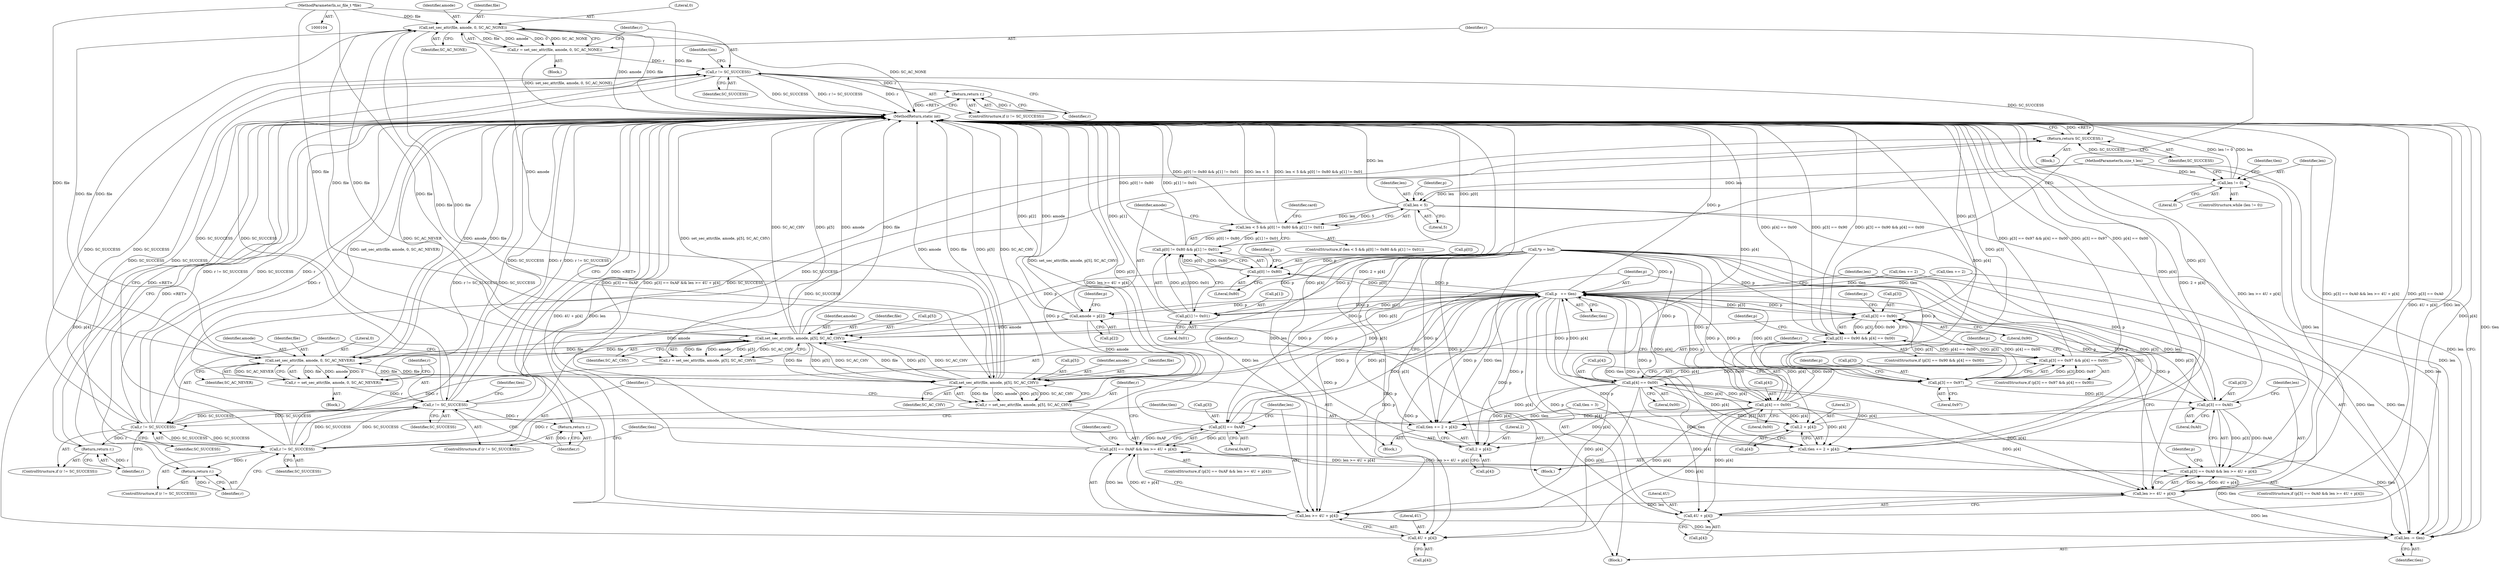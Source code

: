 digraph "1_OpenSC_8fe377e93b4b56060e5bbfb6f3142ceaeca744fa_0@pointer" {
"1000106" [label="(MethodParameterIn,sc_file_t *file)"];
"1000170" [label="(Call,set_sec_attr(file, amode, 0, SC_AC_NONE))"];
"1000168" [label="(Call,r = set_sec_attr(file, amode, 0, SC_AC_NONE))"];
"1000176" [label="(Call,r != SC_SUCCESS)"];
"1000179" [label="(Return,return r;)"];
"1000207" [label="(Call,r != SC_SUCCESS)"];
"1000210" [label="(Return,return r;)"];
"1000242" [label="(Call,r != SC_SUCCESS)"];
"1000245" [label="(Return,return r;)"];
"1000281" [label="(Call,r != SC_SUCCESS)"];
"1000284" [label="(Return,return r;)"];
"1000309" [label="(Return,return SC_SUCCESS;)"];
"1000201" [label="(Call,set_sec_attr(file, amode, 0, SC_AC_NEVER))"];
"1000199" [label="(Call,r = set_sec_attr(file, amode, 0, SC_AC_NEVER))"];
"1000234" [label="(Call,set_sec_attr(file, amode, p[5], SC_AC_CHV))"];
"1000232" [label="(Call,r = set_sec_attr(file, amode, p[5], SC_AC_CHV))"];
"1000273" [label="(Call,set_sec_attr(file, amode, p[5], SC_AC_CHV))"];
"1000271" [label="(Call,r = set_sec_attr(file, amode, p[5], SC_AC_CHV))"];
"1000303" [label="(Call,p   += tlen)"];
"1000130" [label="(Call,p[0] != 0x80)"];
"1000129" [label="(Call,p[0] != 0x80 && p[1] != 0x01)"];
"1000125" [label="(Call,len < 5 && p[0] != 0x80 && p[1] != 0x01)"];
"1000135" [label="(Call,p[1] != 0x01)"];
"1000149" [label="(Call,amode = p[2])"];
"1000156" [label="(Call,p[3] == 0x90)"];
"1000155" [label="(Call,p[3] == 0x90 && p[4] == 0x00)"];
"1000186" [label="(Call,p[3] == 0x97 && p[4] == 0x00)"];
"1000187" [label="(Call,p[3] == 0x97)"];
"1000218" [label="(Call,p[3] == 0xA0)"];
"1000217" [label="(Call,p[3] == 0xA0 && len >= 4U + p[4])"];
"1000256" [label="(Call,p[3] == 0xAF && len >= 4U + p[4])"];
"1000257" [label="(Call,p[3] == 0xAF)"];
"1000161" [label="(Call,p[4] == 0x00)"];
"1000192" [label="(Call,p[4] == 0x00)"];
"1000223" [label="(Call,len >= 4U + p[4])"];
"1000262" [label="(Call,len >= 4U + p[4])"];
"1000306" [label="(Call,len -= tlen)"];
"1000115" [label="(Call,len != 0)"];
"1000126" [label="(Call,len < 5)"];
"1000225" [label="(Call,4U + p[4])"];
"1000247" [label="(Call,tlen += 2 + p[4])"];
"1000249" [label="(Call,2 + p[4])"];
"1000264" [label="(Call,4U + p[4])"];
"1000286" [label="(Call,tlen += 2 + p[4])"];
"1000288" [label="(Call,2 + p[4])"];
"1000204" [label="(Literal,0)"];
"1000276" [label="(Call,p[5])"];
"1000225" [label="(Call,4U + p[4])"];
"1000172" [label="(Identifier,amode)"];
"1000281" [label="(Call,r != SC_SUCCESS)"];
"1000178" [label="(Identifier,SC_SUCCESS)"];
"1000132" [label="(Identifier,p)"];
"1000234" [label="(Call,set_sec_attr(file, amode, p[5], SC_AC_CHV))"];
"1000130" [label="(Call,p[0] != 0x80)"];
"1000180" [label="(Identifier,r)"];
"1000251" [label="(Call,p[4])"];
"1000162" [label="(Call,p[4])"];
"1000248" [label="(Identifier,tlen)"];
"1000196" [label="(Literal,0x00)"];
"1000242" [label="(Call,r != SC_SUCCESS)"];
"1000271" [label="(Call,r = set_sec_attr(file, amode, p[5], SC_AC_CHV))"];
"1000175" [label="(ControlStructure,if (r != SC_SUCCESS))"];
"1000194" [label="(Identifier,p)"];
"1000131" [label="(Call,p[0])"];
"1000176" [label="(Call,r != SC_SUCCESS)"];
"1000219" [label="(Call,p[3])"];
"1000137" [label="(Identifier,p)"];
"1000263" [label="(Identifier,len)"];
"1000116" [label="(Identifier,len)"];
"1000122" [label="(Identifier,tlen)"];
"1000150" [label="(Identifier,amode)"];
"1000280" [label="(ControlStructure,if (r != SC_SUCCESS))"];
"1000212" [label="(Call,tlen += 2)"];
"1000188" [label="(Call,p[3])"];
"1000181" [label="(Call,tlen += 2)"];
"1000311" [label="(MethodReturn,static int)"];
"1000262" [label="(Call,len >= 4U + p[4])"];
"1000256" [label="(Call,p[3] == 0xAF && len >= 4U + p[4])"];
"1000226" [label="(Literal,4U)"];
"1000275" [label="(Identifier,amode)"];
"1000285" [label="(Identifier,r)"];
"1000154" [label="(ControlStructure,if (p[3] == 0x90 && p[4] == 0x00))"];
"1000224" [label="(Identifier,len)"];
"1000182" [label="(Identifier,tlen)"];
"1000246" [label="(Identifier,r)"];
"1000243" [label="(Identifier,r)"];
"1000165" [label="(Literal,0x00)"];
"1000240" [label="(Identifier,SC_AC_CHV)"];
"1000309" [label="(Return,return SC_SUCCESS;)"];
"1000247" [label="(Call,tlen += 2 + p[4])"];
"1000207" [label="(Call,r != SC_SUCCESS)"];
"1000279" [label="(Identifier,SC_AC_CHV)"];
"1000222" [label="(Literal,0xA0)"];
"1000289" [label="(Literal,2)"];
"1000121" [label="(Call,tlen = 3)"];
"1000193" [label="(Call,p[4])"];
"1000126" [label="(Call,len < 5)"];
"1000151" [label="(Call,p[2])"];
"1000216" [label="(ControlStructure,if (p[3] == 0xA0 && len >= 4U + p[4]))"];
"1000106" [label="(MethodParameterIn,sc_file_t *file)"];
"1000177" [label="(Identifier,r)"];
"1000168" [label="(Call,r = set_sec_attr(file, amode, 0, SC_AC_NONE))"];
"1000115" [label="(Call,len != 0)"];
"1000220" [label="(Identifier,p)"];
"1000161" [label="(Call,p[4] == 0x00)"];
"1000304" [label="(Identifier,p)"];
"1000286" [label="(Call,tlen += 2 + p[4])"];
"1000156" [label="(Call,p[3] == 0x90)"];
"1000111" [label="(Call,*p = buf)"];
"1000269" [label="(Block,)"];
"1000273" [label="(Call,set_sec_attr(file, amode, p[5], SC_AC_CHV))"];
"1000227" [label="(Call,p[4])"];
"1000149" [label="(Call,amode = p[2])"];
"1000139" [label="(Literal,0x01)"];
"1000163" [label="(Identifier,p)"];
"1000155" [label="(Call,p[3] == 0x90 && p[4] == 0x00)"];
"1000108" [label="(MethodParameterIn,size_t len)"];
"1000203" [label="(Identifier,amode)"];
"1000250" [label="(Literal,2)"];
"1000297" [label="(Identifier,card)"];
"1000125" [label="(Call,len < 5 && p[0] != 0x80 && p[1] != 0x01)"];
"1000191" [label="(Literal,0x97)"];
"1000192" [label="(Call,p[4] == 0x00)"];
"1000206" [label="(ControlStructure,if (r != SC_SUCCESS))"];
"1000236" [label="(Identifier,amode)"];
"1000230" [label="(Block,)"];
"1000187" [label="(Call,p[3] == 0x97)"];
"1000124" [label="(ControlStructure,if (len < 5 && p[0] != 0x80 && p[1] != 0x01))"];
"1000233" [label="(Identifier,r)"];
"1000282" [label="(Identifier,r)"];
"1000158" [label="(Identifier,p)"];
"1000305" [label="(Identifier,tlen)"];
"1000232" [label="(Call,r = set_sec_attr(file, amode, p[5], SC_AC_CHV))"];
"1000274" [label="(Identifier,file)"];
"1000218" [label="(Call,p[3] == 0xA0)"];
"1000245" [label="(Return,return r;)"];
"1000171" [label="(Identifier,file)"];
"1000266" [label="(Call,p[4])"];
"1000235" [label="(Identifier,file)"];
"1000129" [label="(Call,p[0] != 0x80 && p[1] != 0x01)"];
"1000308" [label="(Identifier,tlen)"];
"1000118" [label="(Block,)"];
"1000135" [label="(Call,p[1] != 0x01)"];
"1000209" [label="(Identifier,SC_SUCCESS)"];
"1000200" [label="(Identifier,r)"];
"1000261" [label="(Literal,0xAF)"];
"1000136" [label="(Call,p[1])"];
"1000197" [label="(Block,)"];
"1000307" [label="(Identifier,len)"];
"1000249" [label="(Call,2 + p[4])"];
"1000264" [label="(Call,4U + p[4])"];
"1000244" [label="(Identifier,SC_SUCCESS)"];
"1000117" [label="(Literal,0)"];
"1000166" [label="(Block,)"];
"1000272" [label="(Identifier,r)"];
"1000143" [label="(Identifier,card)"];
"1000170" [label="(Call,set_sec_attr(file, amode, 0, SC_AC_NONE))"];
"1000186" [label="(Call,p[3] == 0x97 && p[4] == 0x00)"];
"1000128" [label="(Literal,5)"];
"1000258" [label="(Call,p[3])"];
"1000283" [label="(Identifier,SC_SUCCESS)"];
"1000306" [label="(Call,len -= tlen)"];
"1000160" [label="(Literal,0x90)"];
"1000241" [label="(ControlStructure,if (r != SC_SUCCESS))"];
"1000223" [label="(Call,len >= 4U + p[4])"];
"1000208" [label="(Identifier,r)"];
"1000185" [label="(ControlStructure,if (p[3] == 0x97 && p[4] == 0x00))"];
"1000157" [label="(Call,p[3])"];
"1000211" [label="(Identifier,r)"];
"1000179" [label="(Return,return r;)"];
"1000290" [label="(Call,p[4])"];
"1000255" [label="(ControlStructure,if (p[3] == 0xAF && len >= 4U + p[4]))"];
"1000114" [label="(ControlStructure,while (len != 0))"];
"1000201" [label="(Call,set_sec_attr(file, amode, 0, SC_AC_NEVER))"];
"1000310" [label="(Identifier,SC_SUCCESS)"];
"1000265" [label="(Literal,4U)"];
"1000303" [label="(Call,p   += tlen)"];
"1000202" [label="(Identifier,file)"];
"1000169" [label="(Identifier,r)"];
"1000259" [label="(Identifier,p)"];
"1000199" [label="(Call,r = set_sec_attr(file, amode, 0, SC_AC_NEVER))"];
"1000205" [label="(Identifier,SC_AC_NEVER)"];
"1000284" [label="(Return,return r;)"];
"1000174" [label="(Identifier,SC_AC_NONE)"];
"1000210" [label="(Return,return r;)"];
"1000237" [label="(Call,p[5])"];
"1000213" [label="(Identifier,tlen)"];
"1000109" [label="(Block,)"];
"1000217" [label="(Call,p[3] == 0xA0 && len >= 4U + p[4])"];
"1000127" [label="(Identifier,len)"];
"1000257" [label="(Call,p[3] == 0xAF)"];
"1000189" [label="(Identifier,p)"];
"1000173" [label="(Literal,0)"];
"1000287" [label="(Identifier,tlen)"];
"1000288" [label="(Call,2 + p[4])"];
"1000134" [label="(Literal,0x80)"];
"1000106" -> "1000104"  [label="AST: "];
"1000106" -> "1000311"  [label="DDG: file"];
"1000106" -> "1000170"  [label="DDG: file"];
"1000106" -> "1000201"  [label="DDG: file"];
"1000106" -> "1000234"  [label="DDG: file"];
"1000106" -> "1000273"  [label="DDG: file"];
"1000170" -> "1000168"  [label="AST: "];
"1000170" -> "1000174"  [label="CFG: "];
"1000171" -> "1000170"  [label="AST: "];
"1000172" -> "1000170"  [label="AST: "];
"1000173" -> "1000170"  [label="AST: "];
"1000174" -> "1000170"  [label="AST: "];
"1000168" -> "1000170"  [label="CFG: "];
"1000170" -> "1000311"  [label="DDG: amode"];
"1000170" -> "1000311"  [label="DDG: file"];
"1000170" -> "1000311"  [label="DDG: SC_AC_NONE"];
"1000170" -> "1000168"  [label="DDG: file"];
"1000170" -> "1000168"  [label="DDG: amode"];
"1000170" -> "1000168"  [label="DDG: 0"];
"1000170" -> "1000168"  [label="DDG: SC_AC_NONE"];
"1000234" -> "1000170"  [label="DDG: file"];
"1000273" -> "1000170"  [label="DDG: file"];
"1000201" -> "1000170"  [label="DDG: file"];
"1000149" -> "1000170"  [label="DDG: amode"];
"1000170" -> "1000201"  [label="DDG: file"];
"1000170" -> "1000234"  [label="DDG: file"];
"1000170" -> "1000273"  [label="DDG: file"];
"1000168" -> "1000166"  [label="AST: "];
"1000169" -> "1000168"  [label="AST: "];
"1000177" -> "1000168"  [label="CFG: "];
"1000168" -> "1000311"  [label="DDG: set_sec_attr(file, amode, 0, SC_AC_NONE)"];
"1000168" -> "1000176"  [label="DDG: r"];
"1000176" -> "1000175"  [label="AST: "];
"1000176" -> "1000178"  [label="CFG: "];
"1000177" -> "1000176"  [label="AST: "];
"1000178" -> "1000176"  [label="AST: "];
"1000180" -> "1000176"  [label="CFG: "];
"1000182" -> "1000176"  [label="CFG: "];
"1000176" -> "1000311"  [label="DDG: SC_SUCCESS"];
"1000176" -> "1000311"  [label="DDG: r != SC_SUCCESS"];
"1000176" -> "1000311"  [label="DDG: r"];
"1000207" -> "1000176"  [label="DDG: SC_SUCCESS"];
"1000242" -> "1000176"  [label="DDG: SC_SUCCESS"];
"1000281" -> "1000176"  [label="DDG: SC_SUCCESS"];
"1000176" -> "1000179"  [label="DDG: r"];
"1000176" -> "1000207"  [label="DDG: SC_SUCCESS"];
"1000176" -> "1000242"  [label="DDG: SC_SUCCESS"];
"1000176" -> "1000281"  [label="DDG: SC_SUCCESS"];
"1000176" -> "1000309"  [label="DDG: SC_SUCCESS"];
"1000179" -> "1000175"  [label="AST: "];
"1000179" -> "1000180"  [label="CFG: "];
"1000180" -> "1000179"  [label="AST: "];
"1000311" -> "1000179"  [label="CFG: "];
"1000179" -> "1000311"  [label="DDG: <RET>"];
"1000180" -> "1000179"  [label="DDG: r"];
"1000207" -> "1000206"  [label="AST: "];
"1000207" -> "1000209"  [label="CFG: "];
"1000208" -> "1000207"  [label="AST: "];
"1000209" -> "1000207"  [label="AST: "];
"1000211" -> "1000207"  [label="CFG: "];
"1000213" -> "1000207"  [label="CFG: "];
"1000207" -> "1000311"  [label="DDG: SC_SUCCESS"];
"1000207" -> "1000311"  [label="DDG: r"];
"1000207" -> "1000311"  [label="DDG: r != SC_SUCCESS"];
"1000199" -> "1000207"  [label="DDG: r"];
"1000242" -> "1000207"  [label="DDG: SC_SUCCESS"];
"1000281" -> "1000207"  [label="DDG: SC_SUCCESS"];
"1000207" -> "1000210"  [label="DDG: r"];
"1000207" -> "1000242"  [label="DDG: SC_SUCCESS"];
"1000207" -> "1000281"  [label="DDG: SC_SUCCESS"];
"1000207" -> "1000309"  [label="DDG: SC_SUCCESS"];
"1000210" -> "1000206"  [label="AST: "];
"1000210" -> "1000211"  [label="CFG: "];
"1000211" -> "1000210"  [label="AST: "];
"1000311" -> "1000210"  [label="CFG: "];
"1000210" -> "1000311"  [label="DDG: <RET>"];
"1000211" -> "1000210"  [label="DDG: r"];
"1000242" -> "1000241"  [label="AST: "];
"1000242" -> "1000244"  [label="CFG: "];
"1000243" -> "1000242"  [label="AST: "];
"1000244" -> "1000242"  [label="AST: "];
"1000246" -> "1000242"  [label="CFG: "];
"1000248" -> "1000242"  [label="CFG: "];
"1000242" -> "1000311"  [label="DDG: r != SC_SUCCESS"];
"1000242" -> "1000311"  [label="DDG: SC_SUCCESS"];
"1000242" -> "1000311"  [label="DDG: r"];
"1000232" -> "1000242"  [label="DDG: r"];
"1000281" -> "1000242"  [label="DDG: SC_SUCCESS"];
"1000242" -> "1000245"  [label="DDG: r"];
"1000242" -> "1000281"  [label="DDG: SC_SUCCESS"];
"1000242" -> "1000309"  [label="DDG: SC_SUCCESS"];
"1000245" -> "1000241"  [label="AST: "];
"1000245" -> "1000246"  [label="CFG: "];
"1000246" -> "1000245"  [label="AST: "];
"1000311" -> "1000245"  [label="CFG: "];
"1000245" -> "1000311"  [label="DDG: <RET>"];
"1000246" -> "1000245"  [label="DDG: r"];
"1000281" -> "1000280"  [label="AST: "];
"1000281" -> "1000283"  [label="CFG: "];
"1000282" -> "1000281"  [label="AST: "];
"1000283" -> "1000281"  [label="AST: "];
"1000285" -> "1000281"  [label="CFG: "];
"1000287" -> "1000281"  [label="CFG: "];
"1000281" -> "1000311"  [label="DDG: r"];
"1000281" -> "1000311"  [label="DDG: r != SC_SUCCESS"];
"1000281" -> "1000311"  [label="DDG: SC_SUCCESS"];
"1000271" -> "1000281"  [label="DDG: r"];
"1000281" -> "1000284"  [label="DDG: r"];
"1000281" -> "1000309"  [label="DDG: SC_SUCCESS"];
"1000284" -> "1000280"  [label="AST: "];
"1000284" -> "1000285"  [label="CFG: "];
"1000285" -> "1000284"  [label="AST: "];
"1000311" -> "1000284"  [label="CFG: "];
"1000284" -> "1000311"  [label="DDG: <RET>"];
"1000285" -> "1000284"  [label="DDG: r"];
"1000309" -> "1000109"  [label="AST: "];
"1000309" -> "1000310"  [label="CFG: "];
"1000310" -> "1000309"  [label="AST: "];
"1000311" -> "1000309"  [label="CFG: "];
"1000309" -> "1000311"  [label="DDG: <RET>"];
"1000310" -> "1000309"  [label="DDG: SC_SUCCESS"];
"1000201" -> "1000199"  [label="AST: "];
"1000201" -> "1000205"  [label="CFG: "];
"1000202" -> "1000201"  [label="AST: "];
"1000203" -> "1000201"  [label="AST: "];
"1000204" -> "1000201"  [label="AST: "];
"1000205" -> "1000201"  [label="AST: "];
"1000199" -> "1000201"  [label="CFG: "];
"1000201" -> "1000311"  [label="DDG: amode"];
"1000201" -> "1000311"  [label="DDG: SC_AC_NEVER"];
"1000201" -> "1000311"  [label="DDG: file"];
"1000201" -> "1000199"  [label="DDG: file"];
"1000201" -> "1000199"  [label="DDG: amode"];
"1000201" -> "1000199"  [label="DDG: 0"];
"1000201" -> "1000199"  [label="DDG: SC_AC_NEVER"];
"1000234" -> "1000201"  [label="DDG: file"];
"1000273" -> "1000201"  [label="DDG: file"];
"1000149" -> "1000201"  [label="DDG: amode"];
"1000201" -> "1000234"  [label="DDG: file"];
"1000201" -> "1000273"  [label="DDG: file"];
"1000199" -> "1000197"  [label="AST: "];
"1000200" -> "1000199"  [label="AST: "];
"1000208" -> "1000199"  [label="CFG: "];
"1000199" -> "1000311"  [label="DDG: set_sec_attr(file, amode, 0, SC_AC_NEVER)"];
"1000234" -> "1000232"  [label="AST: "];
"1000234" -> "1000240"  [label="CFG: "];
"1000235" -> "1000234"  [label="AST: "];
"1000236" -> "1000234"  [label="AST: "];
"1000237" -> "1000234"  [label="AST: "];
"1000240" -> "1000234"  [label="AST: "];
"1000232" -> "1000234"  [label="CFG: "];
"1000234" -> "1000311"  [label="DDG: p[5]"];
"1000234" -> "1000311"  [label="DDG: amode"];
"1000234" -> "1000311"  [label="DDG: file"];
"1000234" -> "1000311"  [label="DDG: SC_AC_CHV"];
"1000234" -> "1000232"  [label="DDG: file"];
"1000234" -> "1000232"  [label="DDG: amode"];
"1000234" -> "1000232"  [label="DDG: p[5]"];
"1000234" -> "1000232"  [label="DDG: SC_AC_CHV"];
"1000273" -> "1000234"  [label="DDG: file"];
"1000273" -> "1000234"  [label="DDG: p[5]"];
"1000273" -> "1000234"  [label="DDG: SC_AC_CHV"];
"1000149" -> "1000234"  [label="DDG: amode"];
"1000303" -> "1000234"  [label="DDG: p"];
"1000111" -> "1000234"  [label="DDG: p"];
"1000234" -> "1000273"  [label="DDG: file"];
"1000234" -> "1000273"  [label="DDG: p[5]"];
"1000234" -> "1000273"  [label="DDG: SC_AC_CHV"];
"1000234" -> "1000303"  [label="DDG: p[5]"];
"1000232" -> "1000230"  [label="AST: "];
"1000233" -> "1000232"  [label="AST: "];
"1000243" -> "1000232"  [label="CFG: "];
"1000232" -> "1000311"  [label="DDG: set_sec_attr(file, amode, p[5], SC_AC_CHV)"];
"1000273" -> "1000271"  [label="AST: "];
"1000273" -> "1000279"  [label="CFG: "];
"1000274" -> "1000273"  [label="AST: "];
"1000275" -> "1000273"  [label="AST: "];
"1000276" -> "1000273"  [label="AST: "];
"1000279" -> "1000273"  [label="AST: "];
"1000271" -> "1000273"  [label="CFG: "];
"1000273" -> "1000311"  [label="DDG: amode"];
"1000273" -> "1000311"  [label="DDG: file"];
"1000273" -> "1000311"  [label="DDG: p[5]"];
"1000273" -> "1000311"  [label="DDG: SC_AC_CHV"];
"1000273" -> "1000271"  [label="DDG: file"];
"1000273" -> "1000271"  [label="DDG: amode"];
"1000273" -> "1000271"  [label="DDG: p[5]"];
"1000273" -> "1000271"  [label="DDG: SC_AC_CHV"];
"1000149" -> "1000273"  [label="DDG: amode"];
"1000303" -> "1000273"  [label="DDG: p"];
"1000111" -> "1000273"  [label="DDG: p"];
"1000273" -> "1000303"  [label="DDG: p[5]"];
"1000271" -> "1000269"  [label="AST: "];
"1000272" -> "1000271"  [label="AST: "];
"1000282" -> "1000271"  [label="CFG: "];
"1000271" -> "1000311"  [label="DDG: set_sec_attr(file, amode, p[5], SC_AC_CHV)"];
"1000303" -> "1000118"  [label="AST: "];
"1000303" -> "1000305"  [label="CFG: "];
"1000304" -> "1000303"  [label="AST: "];
"1000305" -> "1000303"  [label="AST: "];
"1000307" -> "1000303"  [label="CFG: "];
"1000303" -> "1000311"  [label="DDG: p"];
"1000303" -> "1000130"  [label="DDG: p"];
"1000303" -> "1000135"  [label="DDG: p"];
"1000303" -> "1000149"  [label="DDG: p"];
"1000303" -> "1000156"  [label="DDG: p"];
"1000303" -> "1000161"  [label="DDG: p"];
"1000303" -> "1000187"  [label="DDG: p"];
"1000303" -> "1000192"  [label="DDG: p"];
"1000303" -> "1000218"  [label="DDG: p"];
"1000303" -> "1000223"  [label="DDG: p"];
"1000303" -> "1000225"  [label="DDG: p"];
"1000303" -> "1000247"  [label="DDG: p"];
"1000303" -> "1000249"  [label="DDG: p"];
"1000303" -> "1000257"  [label="DDG: p"];
"1000303" -> "1000262"  [label="DDG: p"];
"1000303" -> "1000264"  [label="DDG: p"];
"1000303" -> "1000286"  [label="DDG: p"];
"1000303" -> "1000288"  [label="DDG: p"];
"1000286" -> "1000303"  [label="DDG: tlen"];
"1000212" -> "1000303"  [label="DDG: tlen"];
"1000181" -> "1000303"  [label="DDG: tlen"];
"1000247" -> "1000303"  [label="DDG: tlen"];
"1000187" -> "1000303"  [label="DDG: p[3]"];
"1000156" -> "1000303"  [label="DDG: p[3]"];
"1000218" -> "1000303"  [label="DDG: p[3]"];
"1000257" -> "1000303"  [label="DDG: p[3]"];
"1000192" -> "1000303"  [label="DDG: p[4]"];
"1000135" -> "1000303"  [label="DDG: p[1]"];
"1000161" -> "1000303"  [label="DDG: p[4]"];
"1000130" -> "1000303"  [label="DDG: p[0]"];
"1000111" -> "1000303"  [label="DDG: p"];
"1000130" -> "1000129"  [label="AST: "];
"1000130" -> "1000134"  [label="CFG: "];
"1000131" -> "1000130"  [label="AST: "];
"1000134" -> "1000130"  [label="AST: "];
"1000137" -> "1000130"  [label="CFG: "];
"1000129" -> "1000130"  [label="CFG: "];
"1000130" -> "1000311"  [label="DDG: p[0]"];
"1000130" -> "1000129"  [label="DDG: p[0]"];
"1000130" -> "1000129"  [label="DDG: 0x80"];
"1000111" -> "1000130"  [label="DDG: p"];
"1000129" -> "1000125"  [label="AST: "];
"1000129" -> "1000135"  [label="CFG: "];
"1000135" -> "1000129"  [label="AST: "];
"1000125" -> "1000129"  [label="CFG: "];
"1000129" -> "1000311"  [label="DDG: p[0] != 0x80"];
"1000129" -> "1000311"  [label="DDG: p[1] != 0x01"];
"1000129" -> "1000125"  [label="DDG: p[0] != 0x80"];
"1000129" -> "1000125"  [label="DDG: p[1] != 0x01"];
"1000135" -> "1000129"  [label="DDG: p[1]"];
"1000135" -> "1000129"  [label="DDG: 0x01"];
"1000125" -> "1000124"  [label="AST: "];
"1000125" -> "1000126"  [label="CFG: "];
"1000126" -> "1000125"  [label="AST: "];
"1000143" -> "1000125"  [label="CFG: "];
"1000150" -> "1000125"  [label="CFG: "];
"1000125" -> "1000311"  [label="DDG: len < 5"];
"1000125" -> "1000311"  [label="DDG: len < 5 && p[0] != 0x80 && p[1] != 0x01"];
"1000125" -> "1000311"  [label="DDG: p[0] != 0x80 && p[1] != 0x01"];
"1000126" -> "1000125"  [label="DDG: len"];
"1000126" -> "1000125"  [label="DDG: 5"];
"1000135" -> "1000139"  [label="CFG: "];
"1000136" -> "1000135"  [label="AST: "];
"1000139" -> "1000135"  [label="AST: "];
"1000135" -> "1000311"  [label="DDG: p[1]"];
"1000111" -> "1000135"  [label="DDG: p"];
"1000149" -> "1000118"  [label="AST: "];
"1000149" -> "1000151"  [label="CFG: "];
"1000150" -> "1000149"  [label="AST: "];
"1000151" -> "1000149"  [label="AST: "];
"1000158" -> "1000149"  [label="CFG: "];
"1000149" -> "1000311"  [label="DDG: p[2]"];
"1000149" -> "1000311"  [label="DDG: amode"];
"1000111" -> "1000149"  [label="DDG: p"];
"1000156" -> "1000155"  [label="AST: "];
"1000156" -> "1000160"  [label="CFG: "];
"1000157" -> "1000156"  [label="AST: "];
"1000160" -> "1000156"  [label="AST: "];
"1000163" -> "1000156"  [label="CFG: "];
"1000155" -> "1000156"  [label="CFG: "];
"1000156" -> "1000311"  [label="DDG: p[3]"];
"1000156" -> "1000155"  [label="DDG: p[3]"];
"1000156" -> "1000155"  [label="DDG: 0x90"];
"1000187" -> "1000156"  [label="DDG: p[3]"];
"1000218" -> "1000156"  [label="DDG: p[3]"];
"1000257" -> "1000156"  [label="DDG: p[3]"];
"1000111" -> "1000156"  [label="DDG: p"];
"1000156" -> "1000187"  [label="DDG: p[3]"];
"1000155" -> "1000154"  [label="AST: "];
"1000155" -> "1000161"  [label="CFG: "];
"1000161" -> "1000155"  [label="AST: "];
"1000169" -> "1000155"  [label="CFG: "];
"1000189" -> "1000155"  [label="CFG: "];
"1000155" -> "1000311"  [label="DDG: p[3] == 0x90"];
"1000155" -> "1000311"  [label="DDG: p[3] == 0x90 && p[4] == 0x00"];
"1000155" -> "1000311"  [label="DDG: p[4] == 0x00"];
"1000186" -> "1000155"  [label="DDG: p[4] == 0x00"];
"1000161" -> "1000155"  [label="DDG: p[4]"];
"1000161" -> "1000155"  [label="DDG: 0x00"];
"1000155" -> "1000186"  [label="DDG: p[4] == 0x00"];
"1000186" -> "1000185"  [label="AST: "];
"1000186" -> "1000187"  [label="CFG: "];
"1000186" -> "1000192"  [label="CFG: "];
"1000187" -> "1000186"  [label="AST: "];
"1000192" -> "1000186"  [label="AST: "];
"1000200" -> "1000186"  [label="CFG: "];
"1000220" -> "1000186"  [label="CFG: "];
"1000186" -> "1000311"  [label="DDG: p[3] == 0x97 && p[4] == 0x00"];
"1000186" -> "1000311"  [label="DDG: p[3] == 0x97"];
"1000186" -> "1000311"  [label="DDG: p[4] == 0x00"];
"1000187" -> "1000186"  [label="DDG: p[3]"];
"1000187" -> "1000186"  [label="DDG: 0x97"];
"1000192" -> "1000186"  [label="DDG: p[4]"];
"1000192" -> "1000186"  [label="DDG: 0x00"];
"1000187" -> "1000191"  [label="CFG: "];
"1000188" -> "1000187"  [label="AST: "];
"1000191" -> "1000187"  [label="AST: "];
"1000194" -> "1000187"  [label="CFG: "];
"1000187" -> "1000311"  [label="DDG: p[3]"];
"1000111" -> "1000187"  [label="DDG: p"];
"1000187" -> "1000218"  [label="DDG: p[3]"];
"1000218" -> "1000217"  [label="AST: "];
"1000218" -> "1000222"  [label="CFG: "];
"1000219" -> "1000218"  [label="AST: "];
"1000222" -> "1000218"  [label="AST: "];
"1000224" -> "1000218"  [label="CFG: "];
"1000217" -> "1000218"  [label="CFG: "];
"1000218" -> "1000311"  [label="DDG: p[3]"];
"1000218" -> "1000217"  [label="DDG: p[3]"];
"1000218" -> "1000217"  [label="DDG: 0xA0"];
"1000111" -> "1000218"  [label="DDG: p"];
"1000218" -> "1000257"  [label="DDG: p[3]"];
"1000217" -> "1000216"  [label="AST: "];
"1000217" -> "1000223"  [label="CFG: "];
"1000223" -> "1000217"  [label="AST: "];
"1000233" -> "1000217"  [label="CFG: "];
"1000259" -> "1000217"  [label="CFG: "];
"1000217" -> "1000311"  [label="DDG: len >= 4U + p[4]"];
"1000217" -> "1000311"  [label="DDG: p[3] == 0xA0 && len >= 4U + p[4]"];
"1000217" -> "1000311"  [label="DDG: p[3] == 0xA0"];
"1000256" -> "1000217"  [label="DDG: len >= 4U + p[4]"];
"1000223" -> "1000217"  [label="DDG: len"];
"1000223" -> "1000217"  [label="DDG: 4U + p[4]"];
"1000217" -> "1000256"  [label="DDG: len >= 4U + p[4]"];
"1000256" -> "1000255"  [label="AST: "];
"1000256" -> "1000257"  [label="CFG: "];
"1000256" -> "1000262"  [label="CFG: "];
"1000257" -> "1000256"  [label="AST: "];
"1000262" -> "1000256"  [label="AST: "];
"1000272" -> "1000256"  [label="CFG: "];
"1000297" -> "1000256"  [label="CFG: "];
"1000256" -> "1000311"  [label="DDG: len >= 4U + p[4]"];
"1000256" -> "1000311"  [label="DDG: p[3] == 0xAF"];
"1000256" -> "1000311"  [label="DDG: p[3] == 0xAF && len >= 4U + p[4]"];
"1000257" -> "1000256"  [label="DDG: p[3]"];
"1000257" -> "1000256"  [label="DDG: 0xAF"];
"1000262" -> "1000256"  [label="DDG: len"];
"1000262" -> "1000256"  [label="DDG: 4U + p[4]"];
"1000257" -> "1000261"  [label="CFG: "];
"1000258" -> "1000257"  [label="AST: "];
"1000261" -> "1000257"  [label="AST: "];
"1000263" -> "1000257"  [label="CFG: "];
"1000257" -> "1000311"  [label="DDG: p[3]"];
"1000111" -> "1000257"  [label="DDG: p"];
"1000161" -> "1000165"  [label="CFG: "];
"1000162" -> "1000161"  [label="AST: "];
"1000165" -> "1000161"  [label="AST: "];
"1000161" -> "1000311"  [label="DDG: p[4]"];
"1000111" -> "1000161"  [label="DDG: p"];
"1000192" -> "1000161"  [label="DDG: p[4]"];
"1000161" -> "1000192"  [label="DDG: p[4]"];
"1000161" -> "1000223"  [label="DDG: p[4]"];
"1000161" -> "1000225"  [label="DDG: p[4]"];
"1000161" -> "1000247"  [label="DDG: p[4]"];
"1000161" -> "1000249"  [label="DDG: p[4]"];
"1000161" -> "1000262"  [label="DDG: p[4]"];
"1000161" -> "1000264"  [label="DDG: p[4]"];
"1000161" -> "1000286"  [label="DDG: p[4]"];
"1000161" -> "1000288"  [label="DDG: p[4]"];
"1000192" -> "1000196"  [label="CFG: "];
"1000193" -> "1000192"  [label="AST: "];
"1000196" -> "1000192"  [label="AST: "];
"1000192" -> "1000311"  [label="DDG: p[4]"];
"1000111" -> "1000192"  [label="DDG: p"];
"1000192" -> "1000223"  [label="DDG: p[4]"];
"1000192" -> "1000225"  [label="DDG: p[4]"];
"1000192" -> "1000247"  [label="DDG: p[4]"];
"1000192" -> "1000249"  [label="DDG: p[4]"];
"1000192" -> "1000262"  [label="DDG: p[4]"];
"1000192" -> "1000264"  [label="DDG: p[4]"];
"1000192" -> "1000286"  [label="DDG: p[4]"];
"1000192" -> "1000288"  [label="DDG: p[4]"];
"1000223" -> "1000225"  [label="CFG: "];
"1000224" -> "1000223"  [label="AST: "];
"1000225" -> "1000223"  [label="AST: "];
"1000223" -> "1000311"  [label="DDG: 4U + p[4]"];
"1000223" -> "1000311"  [label="DDG: len"];
"1000126" -> "1000223"  [label="DDG: len"];
"1000108" -> "1000223"  [label="DDG: len"];
"1000111" -> "1000223"  [label="DDG: p"];
"1000223" -> "1000262"  [label="DDG: len"];
"1000223" -> "1000306"  [label="DDG: len"];
"1000262" -> "1000264"  [label="CFG: "];
"1000263" -> "1000262"  [label="AST: "];
"1000264" -> "1000262"  [label="AST: "];
"1000262" -> "1000311"  [label="DDG: len"];
"1000262" -> "1000311"  [label="DDG: 4U + p[4]"];
"1000126" -> "1000262"  [label="DDG: len"];
"1000108" -> "1000262"  [label="DDG: len"];
"1000111" -> "1000262"  [label="DDG: p"];
"1000262" -> "1000306"  [label="DDG: len"];
"1000306" -> "1000118"  [label="AST: "];
"1000306" -> "1000308"  [label="CFG: "];
"1000307" -> "1000306"  [label="AST: "];
"1000308" -> "1000306"  [label="AST: "];
"1000116" -> "1000306"  [label="CFG: "];
"1000306" -> "1000311"  [label="DDG: tlen"];
"1000306" -> "1000115"  [label="DDG: len"];
"1000286" -> "1000306"  [label="DDG: tlen"];
"1000212" -> "1000306"  [label="DDG: tlen"];
"1000181" -> "1000306"  [label="DDG: tlen"];
"1000247" -> "1000306"  [label="DDG: tlen"];
"1000126" -> "1000306"  [label="DDG: len"];
"1000108" -> "1000306"  [label="DDG: len"];
"1000115" -> "1000114"  [label="AST: "];
"1000115" -> "1000117"  [label="CFG: "];
"1000116" -> "1000115"  [label="AST: "];
"1000117" -> "1000115"  [label="AST: "];
"1000122" -> "1000115"  [label="CFG: "];
"1000310" -> "1000115"  [label="CFG: "];
"1000115" -> "1000311"  [label="DDG: len != 0"];
"1000115" -> "1000311"  [label="DDG: len"];
"1000108" -> "1000115"  [label="DDG: len"];
"1000115" -> "1000126"  [label="DDG: len"];
"1000126" -> "1000128"  [label="CFG: "];
"1000127" -> "1000126"  [label="AST: "];
"1000128" -> "1000126"  [label="AST: "];
"1000132" -> "1000126"  [label="CFG: "];
"1000126" -> "1000311"  [label="DDG: len"];
"1000108" -> "1000126"  [label="DDG: len"];
"1000225" -> "1000227"  [label="CFG: "];
"1000226" -> "1000225"  [label="AST: "];
"1000227" -> "1000225"  [label="AST: "];
"1000225" -> "1000311"  [label="DDG: p[4]"];
"1000111" -> "1000225"  [label="DDG: p"];
"1000247" -> "1000230"  [label="AST: "];
"1000247" -> "1000249"  [label="CFG: "];
"1000248" -> "1000247"  [label="AST: "];
"1000249" -> "1000247"  [label="AST: "];
"1000304" -> "1000247"  [label="CFG: "];
"1000247" -> "1000311"  [label="DDG: 2 + p[4]"];
"1000111" -> "1000247"  [label="DDG: p"];
"1000121" -> "1000247"  [label="DDG: tlen"];
"1000249" -> "1000251"  [label="CFG: "];
"1000250" -> "1000249"  [label="AST: "];
"1000251" -> "1000249"  [label="AST: "];
"1000249" -> "1000311"  [label="DDG: p[4]"];
"1000111" -> "1000249"  [label="DDG: p"];
"1000264" -> "1000266"  [label="CFG: "];
"1000265" -> "1000264"  [label="AST: "];
"1000266" -> "1000264"  [label="AST: "];
"1000264" -> "1000311"  [label="DDG: p[4]"];
"1000111" -> "1000264"  [label="DDG: p"];
"1000286" -> "1000269"  [label="AST: "];
"1000286" -> "1000288"  [label="CFG: "];
"1000287" -> "1000286"  [label="AST: "];
"1000288" -> "1000286"  [label="AST: "];
"1000304" -> "1000286"  [label="CFG: "];
"1000286" -> "1000311"  [label="DDG: 2 + p[4]"];
"1000111" -> "1000286"  [label="DDG: p"];
"1000121" -> "1000286"  [label="DDG: tlen"];
"1000288" -> "1000290"  [label="CFG: "];
"1000289" -> "1000288"  [label="AST: "];
"1000290" -> "1000288"  [label="AST: "];
"1000288" -> "1000311"  [label="DDG: p[4]"];
"1000111" -> "1000288"  [label="DDG: p"];
}
